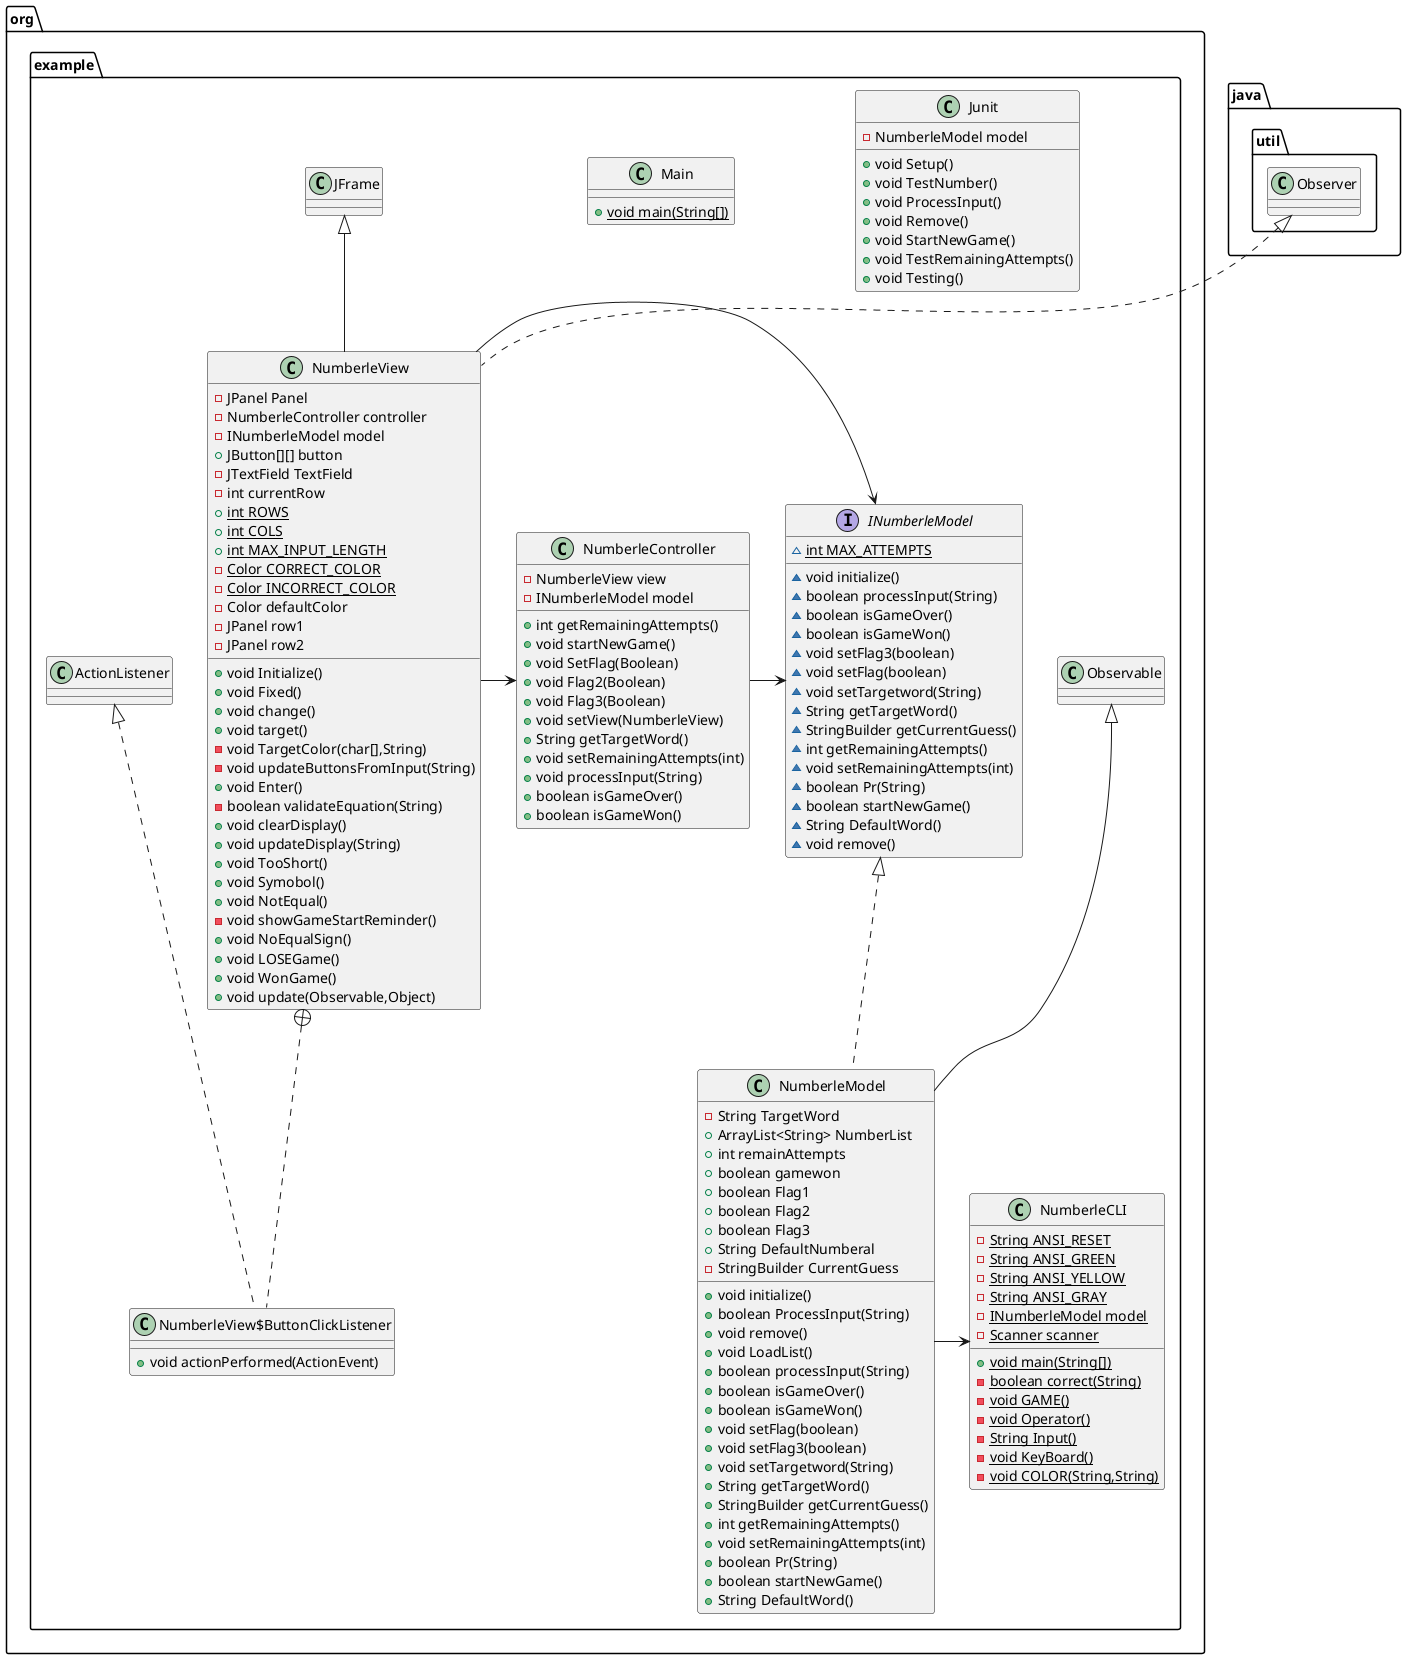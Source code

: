 @startuml
class org.example.Junit {
- NumberleModel model
+ void Setup()
+ void TestNumber()
+ void ProcessInput()
+ void Remove()
+ void StartNewGame()
+ void TestRemainingAttempts()
+ void Testing()
}



class org.example.Main {
+ {static} void main(String[])
}

class org.example.NumberleModel {
- String TargetWord
+ ArrayList<String> NumberList
+ int remainAttempts
+ boolean gamewon
+ boolean Flag1
+ boolean Flag2
+ boolean Flag3
+ String DefaultNumberal
- StringBuilder CurrentGuess
+ void initialize()
+ boolean ProcessInput(String)
+ void remove()
+ void LoadList()
+ boolean processInput(String)
+ boolean isGameOver()
+ boolean isGameWon()
+ void setFlag(boolean)
+ void setFlag3(boolean)
+ void setTargetword(String)
+ String getTargetWord()
+ StringBuilder getCurrentGuess()
+ int getRemainingAttempts()
+ void setRemainingAttempts(int)
+ boolean Pr(String)
+ boolean startNewGame()
+ String DefaultWord()
}


class org.example.NumberleCLI {
- {static} String ANSI_RESET
- {static} String ANSI_GREEN
- {static} String ANSI_YELLOW
- {static} String ANSI_GRAY
- {static} INumberleModel model
- {static} Scanner scanner
+ {static} void main(String[])
- {static} boolean correct(String)
- {static} void GAME()
- {static} void Operator()
- {static} String Input()
- {static} void KeyBoard()
- {static} void COLOR(String,String)
}


interface org.example.INumberleModel {
~ {static} int MAX_ATTEMPTS
~ void initialize()
~ boolean processInput(String)
~ boolean isGameOver()
~ boolean isGameWon()
~ void setFlag3(boolean)
~ void setFlag(boolean)
~ void setTargetword(String)
~ String getTargetWord()
~ StringBuilder getCurrentGuess()
~ int getRemainingAttempts()
~ void setRemainingAttempts(int)
~ boolean Pr(String)
~ boolean startNewGame()
~ String DefaultWord()
~ void remove()
}


class org.example.NumberleView {
- JPanel Panel
- NumberleController controller
- INumberleModel model
+ JButton[][] button
- JTextField TextField
- int currentRow
+ {static} int ROWS
+ {static} int COLS
+ {static} int MAX_INPUT_LENGTH
- {static} Color CORRECT_COLOR
- {static} Color INCORRECT_COLOR
- Color defaultColor
- JPanel row1
- JPanel row2
+ void Initialize()
+ void Fixed()
+ void change()
+ void target()
- void TargetColor(char[],String)
- void updateButtonsFromInput(String)
+ void Enter()
- boolean validateEquation(String)
+ void clearDisplay()
+ void updateDisplay(String)
+ void TooShort()
+ void Symobol()
+ void NotEqual()
- void showGameStartReminder()
+ void NoEqualSign()
+ void LOSEGame()
+ void WonGame()
+ void update(Observable,Object)
}


class org.example.NumberleView$ButtonClickListener {
+ void actionPerformed(ActionEvent)
}

class org.example.NumberleController {
- NumberleView view
- INumberleModel model
+ int getRemainingAttempts()
+ void startNewGame()
+ void SetFlag(Boolean)
+ void Flag2(Boolean)
+ void Flag3(Boolean)
+ void setView(NumberleView)
+ String getTargetWord()
+ void setRemainingAttempts(int)
+ void processInput(String)
+ boolean isGameOver()
+ boolean isGameWon()
}


NumberleController->INumberleModel
NumberleView ->NumberleController
NumberleView ->INumberleModel
NumberleModel->NumberleCLI

org.example.INumberleModel <|.. org.example.NumberleModel
org.example.Observable <|-- org.example.NumberleModel
java.util.Observer <|.. org.example.NumberleView
org.example.JFrame <|-- org.example.NumberleView
org.example.NumberleView +.. org.example.NumberleView$ButtonClickListener
org.example.ActionListener <|.. org.example.NumberleView$ButtonClickListener
@enduml